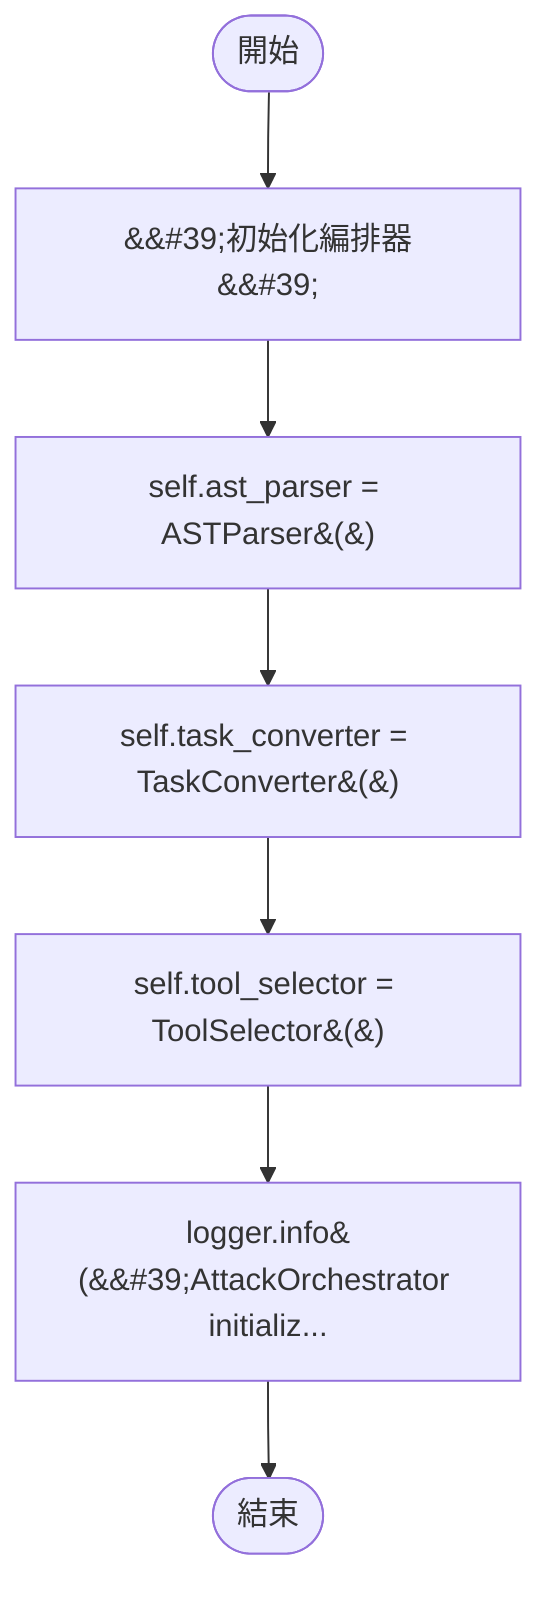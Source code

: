 flowchart TB
    n1([開始])
    n2([結束])
    n3[&amp;&#35;39;初始化編排器&amp;&#35;39;]
    n4[self.ast_parser = ASTParser&#40;&#41;]
    n5[self.task_converter = TaskConverter&#40;&#41;]
    n6[self.tool_selector = ToolSelector&#40;&#41;]
    n7[logger.info&#40;&amp;&#35;39;AttackOrchestrator initializ...]
    n1 --> n3
    n3 --> n4
    n4 --> n5
    n5 --> n6
    n6 --> n7
    n7 --> n2